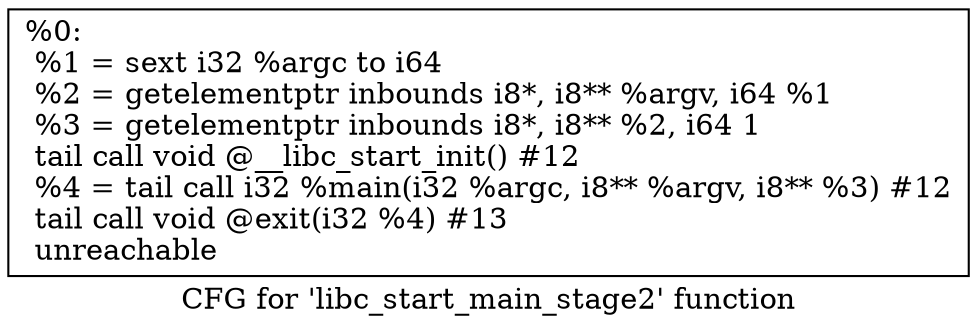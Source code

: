 digraph "CFG for 'libc_start_main_stage2' function" {
	label="CFG for 'libc_start_main_stage2' function";

	Node0x970ea0 [shape=record,label="{%0:\l  %1 = sext i32 %argc to i64\l  %2 = getelementptr inbounds i8*, i8** %argv, i64 %1\l  %3 = getelementptr inbounds i8*, i8** %2, i64 1\l  tail call void @__libc_start_init() #12\l  %4 = tail call i32 %main(i32 %argc, i8** %argv, i8** %3) #12\l  tail call void @exit(i32 %4) #13\l  unreachable\l}"];
}
